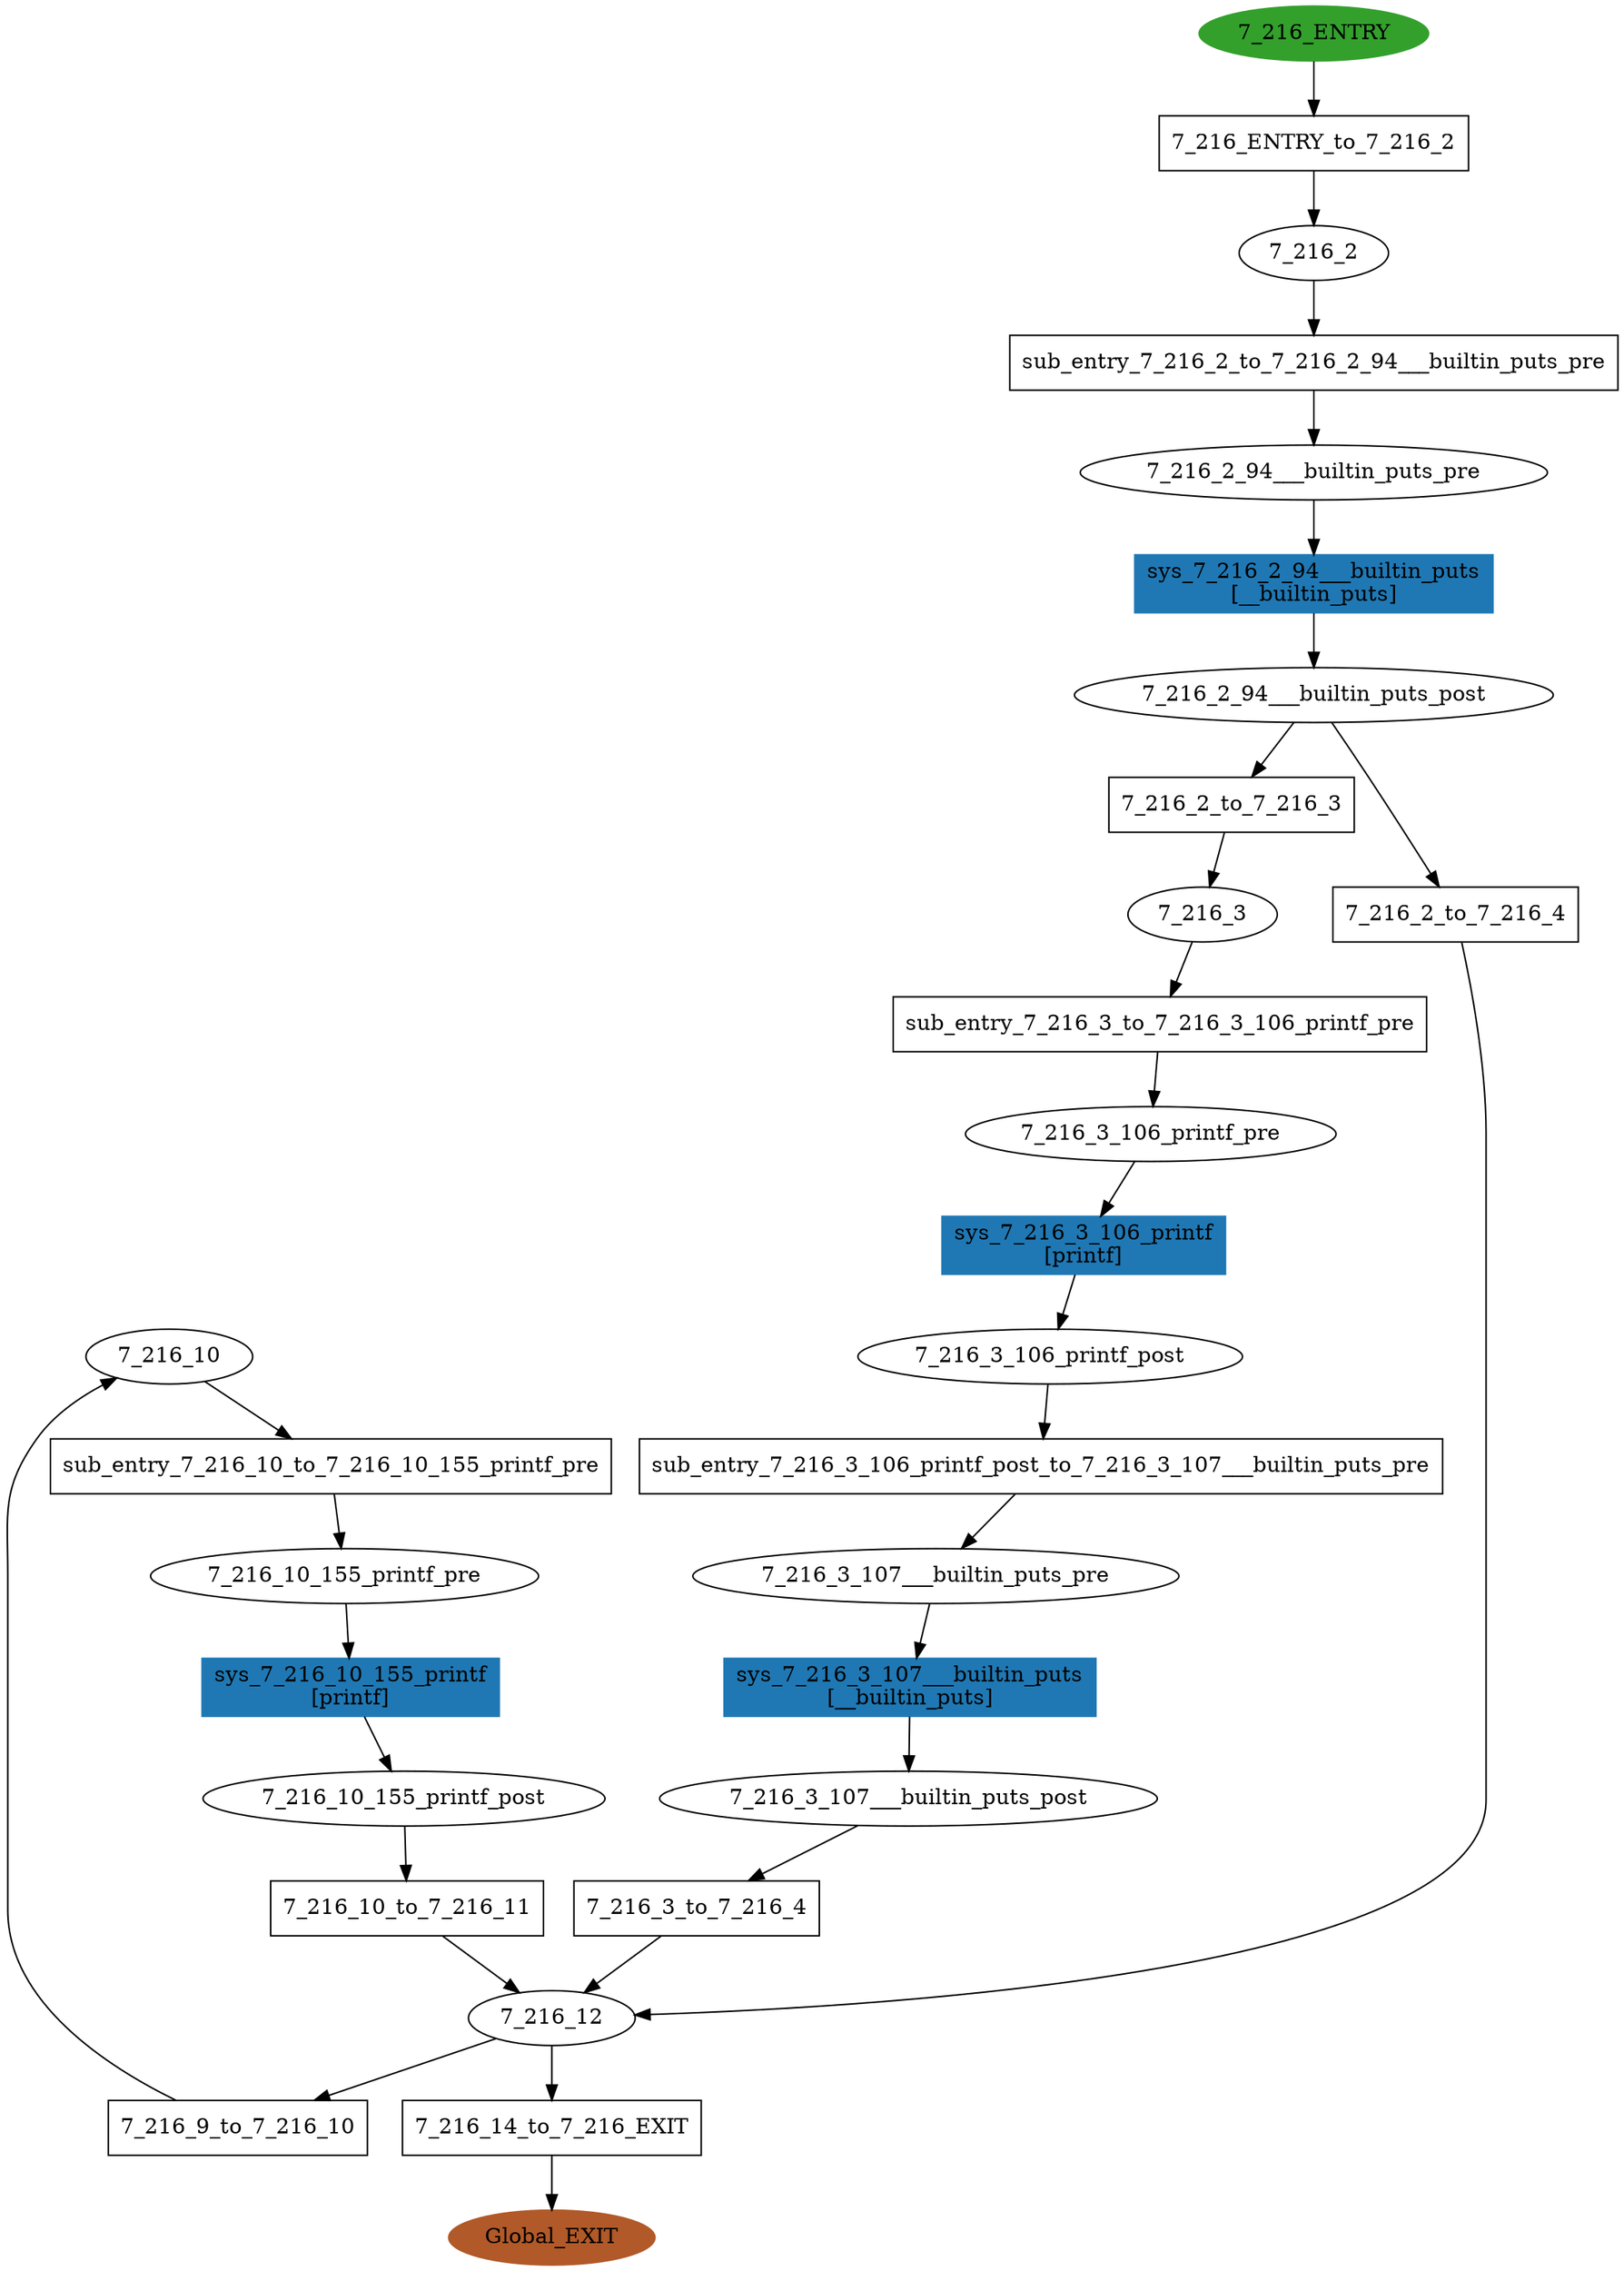 digraph model { 
compound=true; 
node  [style="filled", colorscheme="paired12"];  "7_216_10" [shape=ellipse, style=""];
  "7_216_2_94___builtin_puts_post" [shape=ellipse, style=""];
  "7_216_ENTRY" [shape=ellipse, color=4, style=filled];
  "7_216_2_94___builtin_puts_pre" [shape=ellipse, style=""];
  "7_216_12" [shape=ellipse, style=""];
  "7_216_3_106_printf_pre" [shape=ellipse, style=""];
  "7_216_3_107___builtin_puts_pre" [shape=ellipse, style=""];
  "7_216_10_155_printf_post" [shape=ellipse, style=""];
  "7_216_3_106_printf_post" [shape=ellipse, style=""];
  "7_216_10_155_printf_pre" [shape=ellipse, style=""];
  "7_216_3" [shape=ellipse, style=""];
  "7_216_2" [shape=ellipse, style=""];
  "Global_EXIT" [shape=ellipse, color=12, style=filled];
  "7_216_3_107___builtin_puts_post" [shape=ellipse, style=""];
  "sub_entry_7_216_10_to_7_216_10_155_printf_pre" [shape=box, style=""];
  "sub_entry_7_216_10_to_7_216_10_155_printf_pre" [label="sub_entry_7_216_10_to_7_216_10_155_printf_pre\n"];
  "sys_7_216_3_106_printf" [shape=box, style=""];
  "sys_7_216_3_106_printf" [color=2, style=filled];
  "sys_7_216_3_106_printf" [label="sys_7_216_3_106_printf\n[printf]"];
  "7_216_2_to_7_216_3" [shape=box, style=""];
  "7_216_2_to_7_216_3" [label="7_216_2_to_7_216_3\n"];
  "sub_entry_7_216_2_to_7_216_2_94___builtin_puts_pre" [shape=box, style=""];
  "sub_entry_7_216_2_to_7_216_2_94___builtin_puts_pre" [label="sub_entry_7_216_2_to_7_216_2_94___builtin_puts_pre\n"];
  "7_216_2_to_7_216_4" [shape=box, style=""];
  "7_216_2_to_7_216_4" [label="7_216_2_to_7_216_4\n"];
  "sys_7_216_2_94___builtin_puts" [shape=box, style=""];
  "sys_7_216_2_94___builtin_puts" [color=2, style=filled];
  "sys_7_216_2_94___builtin_puts" [label="sys_7_216_2_94___builtin_puts\n[__builtin_puts]"];
  "sub_entry_7_216_3_to_7_216_3_106_printf_pre" [shape=box, style=""];
  "sub_entry_7_216_3_to_7_216_3_106_printf_pre" [label="sub_entry_7_216_3_to_7_216_3_106_printf_pre\n"];
  "7_216_9_to_7_216_10" [shape=box, style=""];
  "7_216_9_to_7_216_10" [label="7_216_9_to_7_216_10\n"];
  "7_216_3_to_7_216_4" [shape=box, style=""];
  "7_216_3_to_7_216_4" [label="7_216_3_to_7_216_4\n"];
  "7_216_10_to_7_216_11" [shape=box, style=""];
  "7_216_10_to_7_216_11" [label="7_216_10_to_7_216_11\n"];
  "sys_7_216_3_107___builtin_puts" [shape=box, style=""];
  "sys_7_216_3_107___builtin_puts" [color=2, style=filled];
  "sys_7_216_3_107___builtin_puts" [label="sys_7_216_3_107___builtin_puts\n[__builtin_puts]"];
  "7_216_14_to_7_216_EXIT" [shape=box, style=""];
  "7_216_14_to_7_216_EXIT" [label="7_216_14_to_7_216_EXIT\n"];
  "sub_entry_7_216_3_106_printf_post_to_7_216_3_107___builtin_puts_pre" [shape=box, style=""];
  "sub_entry_7_216_3_106_printf_post_to_7_216_3_107___builtin_puts_pre" [label="sub_entry_7_216_3_106_printf_post_to_7_216_3_107___builtin_puts_pre\n"];
  "7_216_ENTRY_to_7_216_2" [shape=box, style=""];
  "7_216_ENTRY_to_7_216_2" [label="7_216_ENTRY_to_7_216_2\n"];
  "sys_7_216_10_155_printf" [shape=box, style=""];
  "sys_7_216_10_155_printf" [color=2, style=filled];
  "sys_7_216_10_155_printf" [label="sys_7_216_10_155_printf\n[printf]"];
  "7_216_9_to_7_216_10" -> "7_216_10" [label="", arrowhead="normal"];
  "sub_entry_7_216_2_to_7_216_2_94___builtin_puts_pre" -> "7_216_2_94___builtin_puts_pre" [label="", arrowhead="normal"];
  "7_216_10_155_printf_post" -> "7_216_10_to_7_216_11" [label="", arrowhead="normal"];
  "7_216_2_to_7_216_4" -> "7_216_12" [label="", arrowhead="normal"];
  "7_216_2_94___builtin_puts_post" -> "7_216_2_to_7_216_3" [label="", arrowhead="normal"];
  "sub_entry_7_216_3_106_printf_post_to_7_216_3_107___builtin_puts_pre" -> "7_216_3_107___builtin_puts_pre" [label="", arrowhead="normal"];
  "7_216_2_94___builtin_puts_pre" -> "sys_7_216_2_94___builtin_puts" [label="", arrowhead="normal"];
  "sys_7_216_10_155_printf" -> "7_216_10_155_printf_post" [label="", arrowhead="normal"];
  "7_216_2_to_7_216_3" -> "7_216_3" [label="", arrowhead="normal"];
  "7_216_3_to_7_216_4" -> "7_216_12" [label="", arrowhead="normal"];
  "7_216_3_107___builtin_puts_pre" -> "sys_7_216_3_107___builtin_puts" [label="", arrowhead="normal"];
  "7_216_10" -> "sub_entry_7_216_10_to_7_216_10_155_printf_pre" [label="", arrowhead="normal"];
  "7_216_3_106_printf_pre" -> "sys_7_216_3_106_printf" [label="", arrowhead="normal"];
  "7_216_12" -> "7_216_9_to_7_216_10" [label="", arrowhead="normal"];
  "7_216_2_94___builtin_puts_post" -> "7_216_2_to_7_216_4" [label="", arrowhead="normal"];
  "sys_7_216_2_94___builtin_puts" -> "7_216_2_94___builtin_puts_post" [label="", arrowhead="normal"];
  "7_216_14_to_7_216_EXIT" -> "Global_EXIT" [label="", arrowhead="normal"];
  "7_216_10_to_7_216_11" -> "7_216_12" [label="", arrowhead="normal"];
  "sys_7_216_3_107___builtin_puts" -> "7_216_3_107___builtin_puts_post" [label="", arrowhead="normal"];
  "7_216_10_155_printf_pre" -> "sys_7_216_10_155_printf" [label="", arrowhead="normal"];
  "7_216_2" -> "sub_entry_7_216_2_to_7_216_2_94___builtin_puts_pre" [label="", arrowhead="normal"];
  "7_216_12" -> "7_216_14_to_7_216_EXIT" [label="", arrowhead="normal"];
  "7_216_ENTRY_to_7_216_2" -> "7_216_2" [label="", arrowhead="normal"];
  "sub_entry_7_216_10_to_7_216_10_155_printf_pre" -> "7_216_10_155_printf_pre" [label="", arrowhead="normal"];
  "sub_entry_7_216_3_to_7_216_3_106_printf_pre" -> "7_216_3_106_printf_pre" [label="", arrowhead="normal"];
  "7_216_3" -> "sub_entry_7_216_3_to_7_216_3_106_printf_pre" [label="", arrowhead="normal"];
  "7_216_ENTRY" -> "7_216_ENTRY_to_7_216_2" [label="", arrowhead="normal"];
  "sys_7_216_3_106_printf" -> "7_216_3_106_printf_post" [label="", arrowhead="normal"];
  "7_216_3_106_printf_post" -> "sub_entry_7_216_3_106_printf_post_to_7_216_3_107___builtin_puts_pre" [label="", arrowhead="normal"];
  "7_216_3_107___builtin_puts_post" -> "7_216_3_to_7_216_4" [label="", arrowhead="normal"];
}
